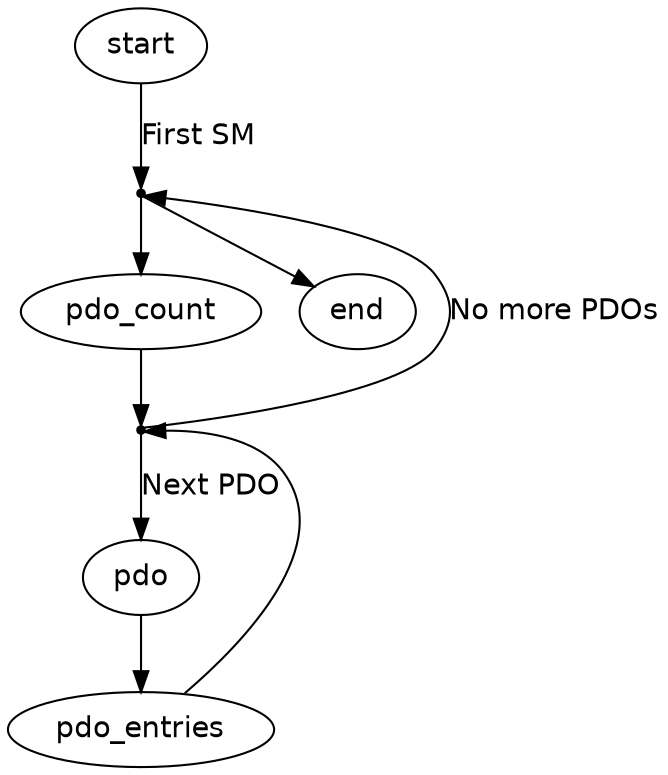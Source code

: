 
/* $Id$ */

digraph pdo_read {

	start [fontname="Helvetica"]
    start -> action_next_sync [fontname="Helvetica", label="First SM", weight=5]

    action_next_sync [shape=point,label=""]
    action_next_sync -> pdo_count [weight=5]
    action_next_sync -> end

	pdo_count [fontname="Helvetica"]
    pdo_count -> action_next_pdo [weight=5]

    action_next_pdo [shape=point,label=""]
    action_next_pdo -> pdo [fontname="Helvetica", label="Next PDO", weight=5]
	action_next_pdo -> action_next_sync [fontname="Helvetica", label="No more PDOs"]

	pdo [fontname="Helvetica"]
    pdo -> pdo_entries [weight=5]

	pdo_entries [fontname="Helvetica"]
    pdo_entries -> action_next_pdo

	end [fontname="Helvetica"]
}
